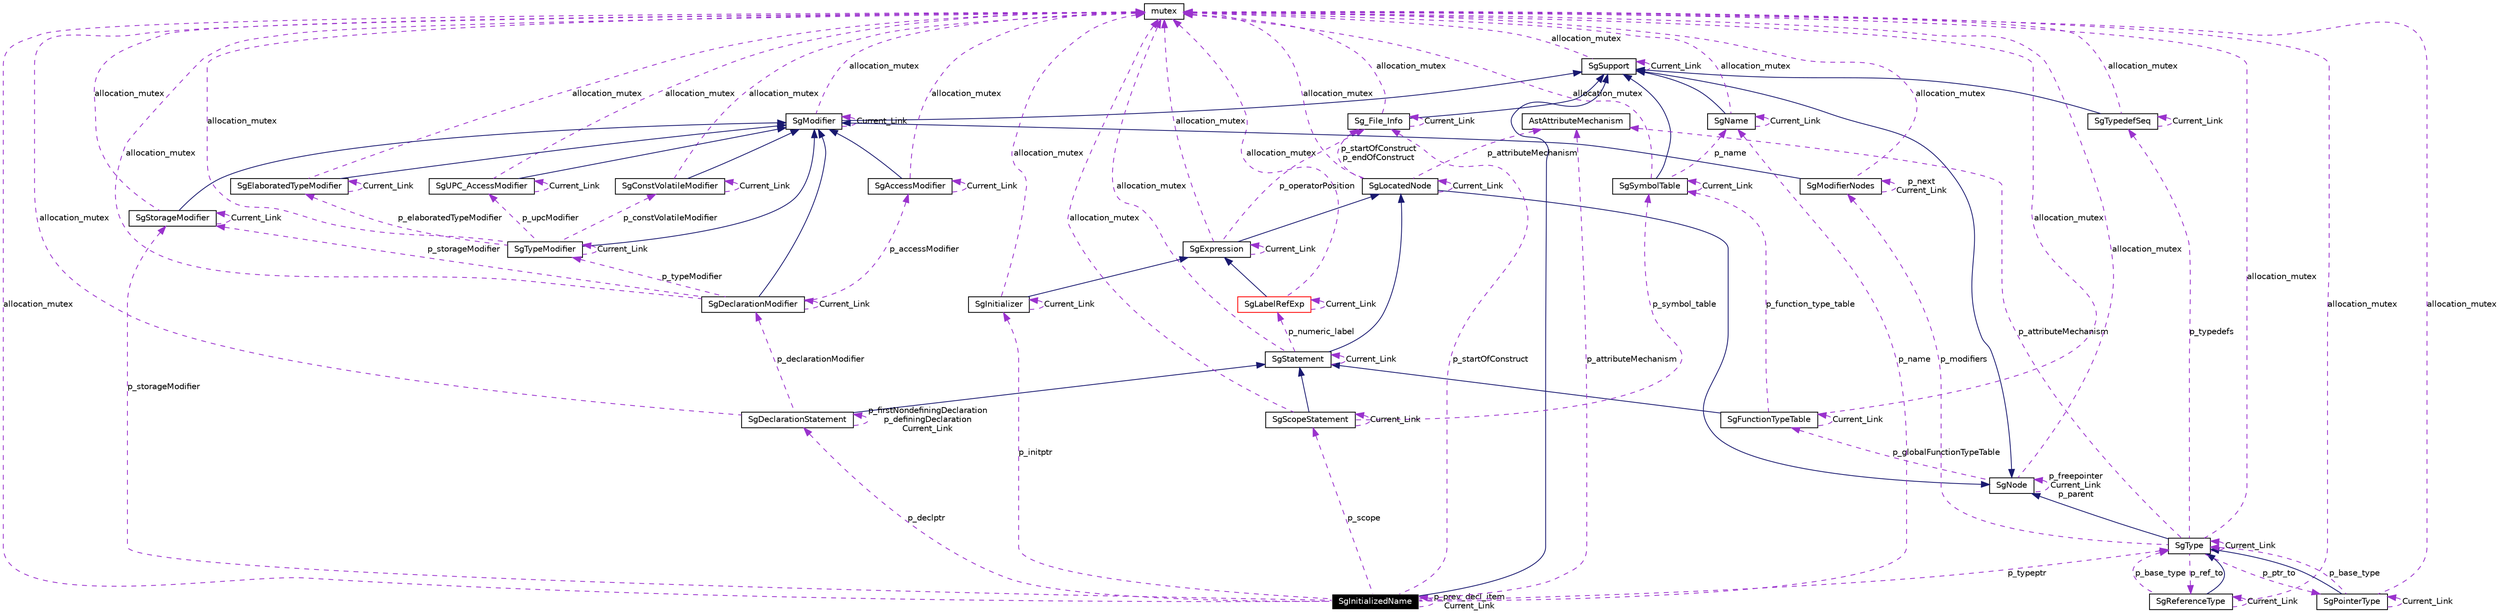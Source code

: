 digraph G
{
  edge [fontname="Helvetica",fontsize=10,labelfontname="Helvetica",labelfontsize=10];
  node [fontname="Helvetica",fontsize=10,shape=record];
  Node1 [label="SgInitializedName",height=0.2,width=0.4,color="white", fillcolor="black", style="filled" fontcolor="white"];
  Node2 -> Node1 [dir=back,color="midnightblue",fontsize=10,style="solid",fontname="Helvetica"];
  Node2 [label="SgSupport",height=0.2,width=0.4,color="black",URL="$classSgSupport.html"];
  Node3 -> Node2 [dir=back,color="midnightblue",fontsize=10,style="solid",fontname="Helvetica"];
  Node3 [label="SgNode",height=0.2,width=0.4,color="black",URL="$classSgNode.html"];
  Node4 -> Node3 [dir=back,color="darkorchid3",fontsize=10,style="dashed",label="p_globalFunctionTypeTable",fontname="Helvetica"];
  Node4 [label="SgFunctionTypeTable",height=0.2,width=0.4,color="black",URL="$classSgFunctionTypeTable.html"];
  Node5 -> Node4 [dir=back,color="midnightblue",fontsize=10,style="solid",fontname="Helvetica"];
  Node5 [label="SgStatement",height=0.2,width=0.4,color="black",URL="$classSgStatement.html"];
  Node6 -> Node5 [dir=back,color="midnightblue",fontsize=10,style="solid",fontname="Helvetica"];
  Node6 [label="SgLocatedNode",height=0.2,width=0.4,color="black",URL="$classSgLocatedNode.html"];
  Node3 -> Node6 [dir=back,color="midnightblue",fontsize=10,style="solid",fontname="Helvetica"];
  Node7 -> Node6 [dir=back,color="darkorchid3",fontsize=10,style="dashed",label="allocation_mutex",fontname="Helvetica"];
  Node7 [label="mutex",height=0.2,width=0.4,color="black",URL="$classmutex.html"];
  Node8 -> Node6 [dir=back,color="darkorchid3",fontsize=10,style="dashed",label="p_attributeMechanism",fontname="Helvetica"];
  Node8 [label="AstAttributeMechanism",height=0.2,width=0.4,color="black",URL="$classAstAttributeMechanism.html"];
  Node9 -> Node6 [dir=back,color="darkorchid3",fontsize=10,style="dashed",label="p_startOfConstruct\np_endOfConstruct",fontname="Helvetica"];
  Node9 [label="Sg_File_Info",height=0.2,width=0.4,color="black",URL="$classSg__File__Info.html"];
  Node2 -> Node9 [dir=back,color="midnightblue",fontsize=10,style="solid",fontname="Helvetica"];
  Node7 -> Node9 [dir=back,color="darkorchid3",fontsize=10,style="dashed",label="allocation_mutex",fontname="Helvetica"];
  Node9 -> Node9 [dir=back,color="darkorchid3",fontsize=10,style="dashed",label="Current_Link",fontname="Helvetica"];
  Node6 -> Node6 [dir=back,color="darkorchid3",fontsize=10,style="dashed",label="Current_Link",fontname="Helvetica"];
  Node10 -> Node5 [dir=back,color="darkorchid3",fontsize=10,style="dashed",label="p_numeric_label",fontname="Helvetica"];
  Node10 [label="SgLabelRefExp",height=0.2,width=0.4,color="red",URL="$classSgLabelRefExp.html"];
  Node11 -> Node10 [dir=back,color="midnightblue",fontsize=10,style="solid",fontname="Helvetica"];
  Node11 [label="SgExpression",height=0.2,width=0.4,color="black",URL="$classSgExpression.html"];
  Node6 -> Node11 [dir=back,color="midnightblue",fontsize=10,style="solid",fontname="Helvetica"];
  Node11 -> Node11 [dir=back,color="darkorchid3",fontsize=10,style="dashed",label="Current_Link",fontname="Helvetica"];
  Node7 -> Node11 [dir=back,color="darkorchid3",fontsize=10,style="dashed",label="allocation_mutex",fontname="Helvetica"];
  Node9 -> Node11 [dir=back,color="darkorchid3",fontsize=10,style="dashed",label="p_operatorPosition",fontname="Helvetica"];
  Node10 -> Node10 [dir=back,color="darkorchid3",fontsize=10,style="dashed",label="Current_Link",fontname="Helvetica"];
  Node7 -> Node10 [dir=back,color="darkorchid3",fontsize=10,style="dashed",label="allocation_mutex",fontname="Helvetica"];
  Node5 -> Node5 [dir=back,color="darkorchid3",fontsize=10,style="dashed",label="Current_Link",fontname="Helvetica"];
  Node7 -> Node5 [dir=back,color="darkorchid3",fontsize=10,style="dashed",label="allocation_mutex",fontname="Helvetica"];
  Node4 -> Node4 [dir=back,color="darkorchid3",fontsize=10,style="dashed",label="Current_Link",fontname="Helvetica"];
  Node7 -> Node4 [dir=back,color="darkorchid3",fontsize=10,style="dashed",label="allocation_mutex",fontname="Helvetica"];
  Node12 -> Node4 [dir=back,color="darkorchid3",fontsize=10,style="dashed",label="p_function_type_table",fontname="Helvetica"];
  Node12 [label="SgSymbolTable",height=0.2,width=0.4,color="black",URL="$classSgSymbolTable.html"];
  Node2 -> Node12 [dir=back,color="midnightblue",fontsize=10,style="solid",fontname="Helvetica"];
  Node7 -> Node12 [dir=back,color="darkorchid3",fontsize=10,style="dashed",label="allocation_mutex",fontname="Helvetica"];
  Node13 -> Node12 [dir=back,color="darkorchid3",fontsize=10,style="dashed",label="p_name",fontname="Helvetica"];
  Node13 [label="SgName",height=0.2,width=0.4,color="black",URL="$classSgName.html"];
  Node2 -> Node13 [dir=back,color="midnightblue",fontsize=10,style="solid",fontname="Helvetica"];
  Node7 -> Node13 [dir=back,color="darkorchid3",fontsize=10,style="dashed",label="allocation_mutex",fontname="Helvetica"];
  Node13 -> Node13 [dir=back,color="darkorchid3",fontsize=10,style="dashed",label="Current_Link",fontname="Helvetica"];
  Node12 -> Node12 [dir=back,color="darkorchid3",fontsize=10,style="dashed",label="Current_Link",fontname="Helvetica"];
  Node3 -> Node3 [dir=back,color="darkorchid3",fontsize=10,style="dashed",label="p_freepointer\nCurrent_Link\np_parent",fontname="Helvetica"];
  Node7 -> Node3 [dir=back,color="darkorchid3",fontsize=10,style="dashed",label="allocation_mutex",fontname="Helvetica"];
  Node7 -> Node2 [dir=back,color="darkorchid3",fontsize=10,style="dashed",label="allocation_mutex",fontname="Helvetica"];
  Node2 -> Node2 [dir=back,color="darkorchid3",fontsize=10,style="dashed",label="Current_Link",fontname="Helvetica"];
  Node14 -> Node1 [dir=back,color="darkorchid3",fontsize=10,style="dashed",label="p_initptr",fontname="Helvetica"];
  Node14 [label="SgInitializer",height=0.2,width=0.4,color="black",URL="$classSgInitializer.html"];
  Node11 -> Node14 [dir=back,color="midnightblue",fontsize=10,style="solid",fontname="Helvetica"];
  Node14 -> Node14 [dir=back,color="darkorchid3",fontsize=10,style="dashed",label="Current_Link",fontname="Helvetica"];
  Node7 -> Node14 [dir=back,color="darkorchid3",fontsize=10,style="dashed",label="allocation_mutex",fontname="Helvetica"];
  Node7 -> Node1 [dir=back,color="darkorchid3",fontsize=10,style="dashed",label="allocation_mutex",fontname="Helvetica"];
  Node1 -> Node1 [dir=back,color="darkorchid3",fontsize=10,style="dashed",label="p_prev_decl_item\nCurrent_Link",fontname="Helvetica"];
  Node15 -> Node1 [dir=back,color="darkorchid3",fontsize=10,style="dashed",label="p_storageModifier",fontname="Helvetica"];
  Node15 [label="SgStorageModifier",height=0.2,width=0.4,color="black",URL="$classSgStorageModifier.html"];
  Node16 -> Node15 [dir=back,color="midnightblue",fontsize=10,style="solid",fontname="Helvetica"];
  Node16 [label="SgModifier",height=0.2,width=0.4,color="black",URL="$classSgModifier.html"];
  Node2 -> Node16 [dir=back,color="midnightblue",fontsize=10,style="solid",fontname="Helvetica"];
  Node7 -> Node16 [dir=back,color="darkorchid3",fontsize=10,style="dashed",label="allocation_mutex",fontname="Helvetica"];
  Node16 -> Node16 [dir=back,color="darkorchid3",fontsize=10,style="dashed",label="Current_Link",fontname="Helvetica"];
  Node7 -> Node15 [dir=back,color="darkorchid3",fontsize=10,style="dashed",label="allocation_mutex",fontname="Helvetica"];
  Node15 -> Node15 [dir=back,color="darkorchid3",fontsize=10,style="dashed",label="Current_Link",fontname="Helvetica"];
  Node8 -> Node1 [dir=back,color="darkorchid3",fontsize=10,style="dashed",label="p_attributeMechanism",fontname="Helvetica"];
  Node17 -> Node1 [dir=back,color="darkorchid3",fontsize=10,style="dashed",label="p_scope",fontname="Helvetica"];
  Node17 [label="SgScopeStatement",height=0.2,width=0.4,color="black",URL="$classSgScopeStatement.html"];
  Node5 -> Node17 [dir=back,color="midnightblue",fontsize=10,style="solid",fontname="Helvetica"];
  Node7 -> Node17 [dir=back,color="darkorchid3",fontsize=10,style="dashed",label="allocation_mutex",fontname="Helvetica"];
  Node17 -> Node17 [dir=back,color="darkorchid3",fontsize=10,style="dashed",label="Current_Link",fontname="Helvetica"];
  Node12 -> Node17 [dir=back,color="darkorchid3",fontsize=10,style="dashed",label="p_symbol_table",fontname="Helvetica"];
  Node18 -> Node1 [dir=back,color="darkorchid3",fontsize=10,style="dashed",label="p_typeptr",fontname="Helvetica"];
  Node18 [label="SgType",height=0.2,width=0.4,color="black",URL="$classSgType.html"];
  Node3 -> Node18 [dir=back,color="midnightblue",fontsize=10,style="solid",fontname="Helvetica"];
  Node19 -> Node18 [dir=back,color="darkorchid3",fontsize=10,style="dashed",label="p_ptr_to",fontname="Helvetica"];
  Node19 [label="SgPointerType",height=0.2,width=0.4,color="black",URL="$classSgPointerType.html"];
  Node18 -> Node19 [dir=back,color="midnightblue",fontsize=10,style="solid",fontname="Helvetica"];
  Node19 -> Node19 [dir=back,color="darkorchid3",fontsize=10,style="dashed",label="Current_Link",fontname="Helvetica"];
  Node7 -> Node19 [dir=back,color="darkorchid3",fontsize=10,style="dashed",label="allocation_mutex",fontname="Helvetica"];
  Node18 -> Node19 [dir=back,color="darkorchid3",fontsize=10,style="dashed",label="p_base_type",fontname="Helvetica"];
  Node20 -> Node18 [dir=back,color="darkorchid3",fontsize=10,style="dashed",label="p_ref_to",fontname="Helvetica"];
  Node20 [label="SgReferenceType",height=0.2,width=0.4,color="black",URL="$classSgReferenceType.html"];
  Node18 -> Node20 [dir=back,color="midnightblue",fontsize=10,style="solid",fontname="Helvetica"];
  Node20 -> Node20 [dir=back,color="darkorchid3",fontsize=10,style="dashed",label="Current_Link",fontname="Helvetica"];
  Node7 -> Node20 [dir=back,color="darkorchid3",fontsize=10,style="dashed",label="allocation_mutex",fontname="Helvetica"];
  Node18 -> Node20 [dir=back,color="darkorchid3",fontsize=10,style="dashed",label="p_base_type",fontname="Helvetica"];
  Node21 -> Node18 [dir=back,color="darkorchid3",fontsize=10,style="dashed",label="p_modifiers",fontname="Helvetica"];
  Node21 [label="SgModifierNodes",height=0.2,width=0.4,color="black",URL="$classSgModifierNodes.html"];
  Node16 -> Node21 [dir=back,color="midnightblue",fontsize=10,style="solid",fontname="Helvetica"];
  Node21 -> Node21 [dir=back,color="darkorchid3",fontsize=10,style="dashed",label="p_next\nCurrent_Link",fontname="Helvetica"];
  Node7 -> Node21 [dir=back,color="darkorchid3",fontsize=10,style="dashed",label="allocation_mutex",fontname="Helvetica"];
  Node7 -> Node18 [dir=back,color="darkorchid3",fontsize=10,style="dashed",label="allocation_mutex",fontname="Helvetica"];
  Node8 -> Node18 [dir=back,color="darkorchid3",fontsize=10,style="dashed",label="p_attributeMechanism",fontname="Helvetica"];
  Node22 -> Node18 [dir=back,color="darkorchid3",fontsize=10,style="dashed",label="p_typedefs",fontname="Helvetica"];
  Node22 [label="SgTypedefSeq",height=0.2,width=0.4,color="black",URL="$classSgTypedefSeq.html"];
  Node2 -> Node22 [dir=back,color="midnightblue",fontsize=10,style="solid",fontname="Helvetica"];
  Node7 -> Node22 [dir=back,color="darkorchid3",fontsize=10,style="dashed",label="allocation_mutex",fontname="Helvetica"];
  Node22 -> Node22 [dir=back,color="darkorchid3",fontsize=10,style="dashed",label="Current_Link",fontname="Helvetica"];
  Node18 -> Node18 [dir=back,color="darkorchid3",fontsize=10,style="dashed",label="Current_Link",fontname="Helvetica"];
  Node13 -> Node1 [dir=back,color="darkorchid3",fontsize=10,style="dashed",label="p_name",fontname="Helvetica"];
  Node23 -> Node1 [dir=back,color="darkorchid3",fontsize=10,style="dashed",label="p_declptr",fontname="Helvetica"];
  Node23 [label="SgDeclarationStatement",height=0.2,width=0.4,color="black",URL="$classSgDeclarationStatement.html"];
  Node5 -> Node23 [dir=back,color="midnightblue",fontsize=10,style="solid",fontname="Helvetica"];
  Node24 -> Node23 [dir=back,color="darkorchid3",fontsize=10,style="dashed",label="p_declarationModifier",fontname="Helvetica"];
  Node24 [label="SgDeclarationModifier",height=0.2,width=0.4,color="black",URL="$classSgDeclarationModifier.html"];
  Node16 -> Node24 [dir=back,color="midnightblue",fontsize=10,style="solid",fontname="Helvetica"];
  Node25 -> Node24 [dir=back,color="darkorchid3",fontsize=10,style="dashed",label="p_typeModifier",fontname="Helvetica"];
  Node25 [label="SgTypeModifier",height=0.2,width=0.4,color="black",URL="$classSgTypeModifier.html"];
  Node16 -> Node25 [dir=back,color="midnightblue",fontsize=10,style="solid",fontname="Helvetica"];
  Node26 -> Node25 [dir=back,color="darkorchid3",fontsize=10,style="dashed",label="p_elaboratedTypeModifier",fontname="Helvetica"];
  Node26 [label="SgElaboratedTypeModifier",height=0.2,width=0.4,color="black",URL="$classSgElaboratedTypeModifier.html"];
  Node16 -> Node26 [dir=back,color="midnightblue",fontsize=10,style="solid",fontname="Helvetica"];
  Node26 -> Node26 [dir=back,color="darkorchid3",fontsize=10,style="dashed",label="Current_Link",fontname="Helvetica"];
  Node7 -> Node26 [dir=back,color="darkorchid3",fontsize=10,style="dashed",label="allocation_mutex",fontname="Helvetica"];
  Node25 -> Node25 [dir=back,color="darkorchid3",fontsize=10,style="dashed",label="Current_Link",fontname="Helvetica"];
  Node27 -> Node25 [dir=back,color="darkorchid3",fontsize=10,style="dashed",label="p_constVolatileModifier",fontname="Helvetica"];
  Node27 [label="SgConstVolatileModifier",height=0.2,width=0.4,color="black",URL="$classSgConstVolatileModifier.html"];
  Node16 -> Node27 [dir=back,color="midnightblue",fontsize=10,style="solid",fontname="Helvetica"];
  Node27 -> Node27 [dir=back,color="darkorchid3",fontsize=10,style="dashed",label="Current_Link",fontname="Helvetica"];
  Node7 -> Node27 [dir=back,color="darkorchid3",fontsize=10,style="dashed",label="allocation_mutex",fontname="Helvetica"];
  Node7 -> Node25 [dir=back,color="darkorchid3",fontsize=10,style="dashed",label="allocation_mutex",fontname="Helvetica"];
  Node28 -> Node25 [dir=back,color="darkorchid3",fontsize=10,style="dashed",label="p_upcModifier",fontname="Helvetica"];
  Node28 [label="SgUPC_AccessModifier",height=0.2,width=0.4,color="black",URL="$classSgUPC__AccessModifier.html"];
  Node16 -> Node28 [dir=back,color="midnightblue",fontsize=10,style="solid",fontname="Helvetica"];
  Node7 -> Node28 [dir=back,color="darkorchid3",fontsize=10,style="dashed",label="allocation_mutex",fontname="Helvetica"];
  Node28 -> Node28 [dir=back,color="darkorchid3",fontsize=10,style="dashed",label="Current_Link",fontname="Helvetica"];
  Node24 -> Node24 [dir=back,color="darkorchid3",fontsize=10,style="dashed",label="Current_Link",fontname="Helvetica"];
  Node7 -> Node24 [dir=back,color="darkorchid3",fontsize=10,style="dashed",label="allocation_mutex",fontname="Helvetica"];
  Node15 -> Node24 [dir=back,color="darkorchid3",fontsize=10,style="dashed",label="p_storageModifier",fontname="Helvetica"];
  Node29 -> Node24 [dir=back,color="darkorchid3",fontsize=10,style="dashed",label="p_accessModifier",fontname="Helvetica"];
  Node29 [label="SgAccessModifier",height=0.2,width=0.4,color="black",URL="$classSgAccessModifier.html"];
  Node16 -> Node29 [dir=back,color="midnightblue",fontsize=10,style="solid",fontname="Helvetica"];
  Node7 -> Node29 [dir=back,color="darkorchid3",fontsize=10,style="dashed",label="allocation_mutex",fontname="Helvetica"];
  Node29 -> Node29 [dir=back,color="darkorchid3",fontsize=10,style="dashed",label="Current_Link",fontname="Helvetica"];
  Node7 -> Node23 [dir=back,color="darkorchid3",fontsize=10,style="dashed",label="allocation_mutex",fontname="Helvetica"];
  Node23 -> Node23 [dir=back,color="darkorchid3",fontsize=10,style="dashed",label="p_firstNondefiningDeclaration\np_definingDeclaration\nCurrent_Link",fontname="Helvetica"];
  Node9 -> Node1 [dir=back,color="darkorchid3",fontsize=10,style="dashed",label="p_startOfConstruct",fontname="Helvetica"];
}
